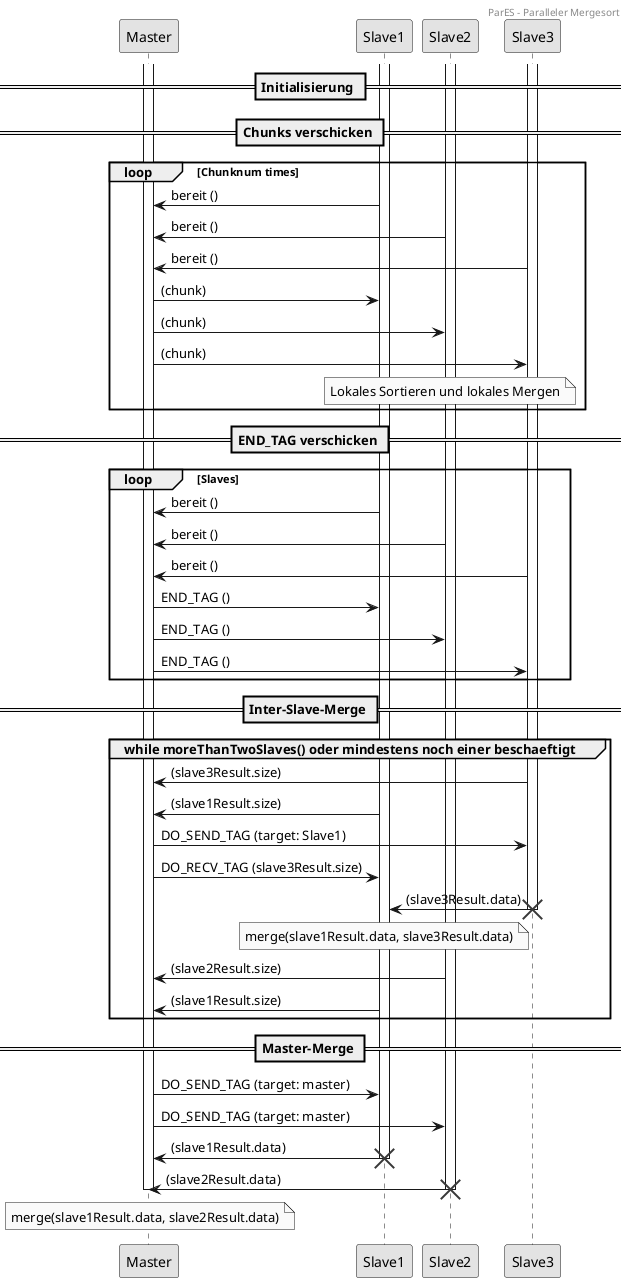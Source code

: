 ' -*- mode: plantuml -*-
' vim:filetype=plantuml



@startuml
    skinparam monochrome true
'    autonumber
    header ParES - Paralleler Mergesort
    participant Master

== Initialisierung ==
    activate Master
    activate Slave1
    activate Slave2
    activate Slave3

== Chunks verschicken ==

  loop Chunknum times
    Slave1 -> Master : bereit ()
    Slave2 -> Master : bereit ()
    Slave3 -> Master : bereit ()

    Master -> Slave1 : (chunk)
    Master -> Slave2 : (chunk) 
    Master -> Slave3 : (chunk) 

note over Slave2: Lokales Sortieren und lokales Mergen
  end


'note over Master: Alle Chunks verteilt und sortiert


== END_TAG verschicken ==

  loop Slaves
    Slave1 -> Master : bereit ()
    Slave2 -> Master : bereit ()
    Slave3 -> Master : bereit ()

    Master -> Slave1 : END_TAG ()
    Master -> Slave2 : END_TAG ()
    Master -> Slave3 : END_TAG ()
  end

== Inter-Slave-Merge ==


group while moreThanTwoSlaves() oder mindestens noch einer beschaeftigt

    Slave3 -> Master : (slave3Result.size)
    Slave1 -> Master : (slave1Result.size)

    Master -> Slave3 : DO_SEND_TAG (target: Slave1)
    Master -> Slave1 : DO_RECV_TAG (slave3Result.size)

    Slave3 -> Slave1 : (slave3Result.data)
    destroy Slave3

note over Slave1: merge(slave1Result.data, slave3Result.data)

    Slave2 -> Master : (slave2Result.size)
    Slave1 -> Master : (slave1Result.size)
end

== Master-Merge ==

    Master -> Slave1 : DO_SEND_TAG (target: master)
    Master -> Slave2 : DO_SEND_TAG (target: master)
    
    Slave1 -> Master : (slave1Result.data)
    destroy Slave1

    Slave2 -> Master : (slave2Result.data)
    destroy Slave2

    note over Master: merge(slave1Result.data, slave2Result.data)    

    deactivate Master

@enduml
